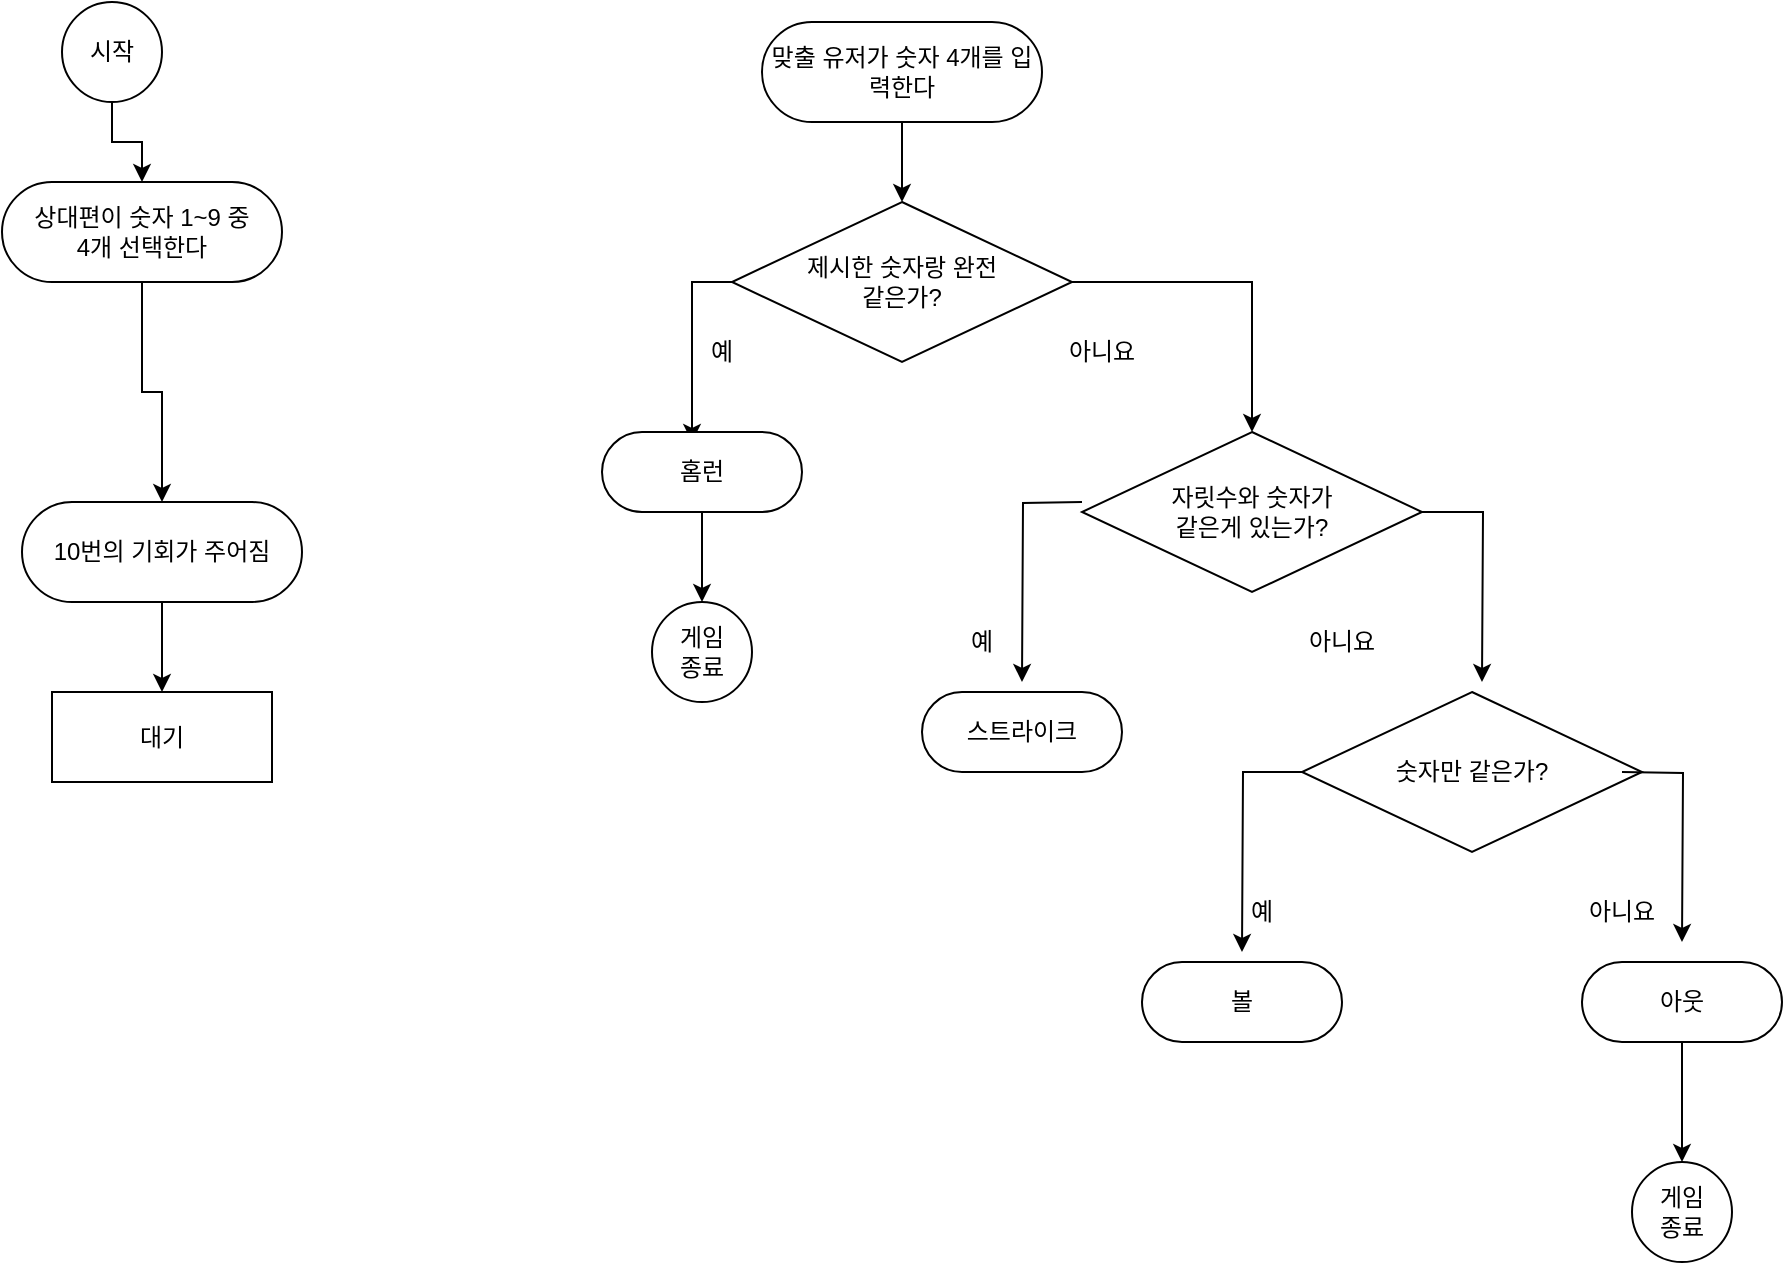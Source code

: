 <mxfile version="15.5.1" type="github">
  <diagram id="C5RBs43oDa-KdzZeNtuy" name="Page-1">
    <mxGraphModel dx="1022" dy="436" grid="1" gridSize="10" guides="1" tooltips="1" connect="1" arrows="1" fold="1" page="1" pageScale="1" pageWidth="980" pageHeight="1390" math="0" shadow="0">
      <root>
        <mxCell id="WIyWlLk6GJQsqaUBKTNV-0" />
        <mxCell id="WIyWlLk6GJQsqaUBKTNV-1" parent="WIyWlLk6GJQsqaUBKTNV-0" />
        <mxCell id="JB18DaB62dUmoK2U4JxH-28" value="" style="edgeStyle=orthogonalEdgeStyle;rounded=0;orthogonalLoop=1;jettySize=auto;html=1;" edge="1" parent="WIyWlLk6GJQsqaUBKTNV-1" source="WIyWlLk6GJQsqaUBKTNV-3" target="JB18DaB62dUmoK2U4JxH-1">
          <mxGeometry relative="1" as="geometry" />
        </mxCell>
        <mxCell id="WIyWlLk6GJQsqaUBKTNV-3" value="상대편이 숫자 1~9 중&lt;br&gt;4개 선택한다" style="rounded=1;whiteSpace=wrap;html=1;fontSize=12;glass=0;strokeWidth=1;shadow=0;arcSize=50;" parent="WIyWlLk6GJQsqaUBKTNV-1" vertex="1">
          <mxGeometry x="70" y="120" width="140" height="50" as="geometry" />
        </mxCell>
        <mxCell id="JB18DaB62dUmoK2U4JxH-27" value="" style="edgeStyle=orthogonalEdgeStyle;rounded=0;orthogonalLoop=1;jettySize=auto;html=1;" edge="1" parent="WIyWlLk6GJQsqaUBKTNV-1" source="JB18DaB62dUmoK2U4JxH-0" target="WIyWlLk6GJQsqaUBKTNV-3">
          <mxGeometry relative="1" as="geometry" />
        </mxCell>
        <mxCell id="JB18DaB62dUmoK2U4JxH-0" value="시작" style="ellipse;whiteSpace=wrap;html=1;aspect=fixed;" vertex="1" parent="WIyWlLk6GJQsqaUBKTNV-1">
          <mxGeometry x="100" y="30" width="50" height="50" as="geometry" />
        </mxCell>
        <mxCell id="JB18DaB62dUmoK2U4JxH-29" value="" style="edgeStyle=orthogonalEdgeStyle;rounded=0;orthogonalLoop=1;jettySize=auto;html=1;" edge="1" parent="WIyWlLk6GJQsqaUBKTNV-1" source="JB18DaB62dUmoK2U4JxH-1" target="JB18DaB62dUmoK2U4JxH-6">
          <mxGeometry relative="1" as="geometry" />
        </mxCell>
        <mxCell id="JB18DaB62dUmoK2U4JxH-1" value="10번의 기회가 주어짐" style="rounded=1;whiteSpace=wrap;html=1;fontSize=12;glass=0;strokeWidth=1;shadow=0;arcSize=50;" vertex="1" parent="WIyWlLk6GJQsqaUBKTNV-1">
          <mxGeometry x="80" y="280" width="140" height="50" as="geometry" />
        </mxCell>
        <mxCell id="JB18DaB62dUmoK2U4JxH-30" value="" style="edgeStyle=orthogonalEdgeStyle;rounded=0;orthogonalLoop=1;jettySize=auto;html=1;" edge="1" parent="WIyWlLk6GJQsqaUBKTNV-1" source="JB18DaB62dUmoK2U4JxH-2" target="JB18DaB62dUmoK2U4JxH-4">
          <mxGeometry relative="1" as="geometry" />
        </mxCell>
        <mxCell id="JB18DaB62dUmoK2U4JxH-2" value="맞출 유저가 숫자 4개를 입력한다" style="rounded=1;whiteSpace=wrap;html=1;fontSize=12;glass=0;strokeWidth=1;shadow=0;arcSize=50;" vertex="1" parent="WIyWlLk6GJQsqaUBKTNV-1">
          <mxGeometry x="450" y="40" width="140" height="50" as="geometry" />
        </mxCell>
        <mxCell id="JB18DaB62dUmoK2U4JxH-33" value="" style="edgeStyle=orthogonalEdgeStyle;rounded=0;orthogonalLoop=1;jettySize=auto;html=1;" edge="1" parent="WIyWlLk6GJQsqaUBKTNV-1" source="JB18DaB62dUmoK2U4JxH-4" target="JB18DaB62dUmoK2U4JxH-32">
          <mxGeometry relative="1" as="geometry" />
        </mxCell>
        <mxCell id="JB18DaB62dUmoK2U4JxH-37" value="" style="edgeStyle=orthogonalEdgeStyle;rounded=0;orthogonalLoop=1;jettySize=auto;html=1;" edge="1" parent="WIyWlLk6GJQsqaUBKTNV-1" source="JB18DaB62dUmoK2U4JxH-4">
          <mxGeometry relative="1" as="geometry">
            <mxPoint x="415" y="250" as="targetPoint" />
          </mxGeometry>
        </mxCell>
        <mxCell id="JB18DaB62dUmoK2U4JxH-4" value="제시한 숫자랑 완전&lt;br&gt;같은가?" style="rhombus;whiteSpace=wrap;html=1;" vertex="1" parent="WIyWlLk6GJQsqaUBKTNV-1">
          <mxGeometry x="435" y="130" width="170" height="80" as="geometry" />
        </mxCell>
        <mxCell id="JB18DaB62dUmoK2U4JxH-6" value="대기" style="rounded=0;whiteSpace=wrap;html=1;" vertex="1" parent="WIyWlLk6GJQsqaUBKTNV-1">
          <mxGeometry x="95" y="375" width="110" height="45" as="geometry" />
        </mxCell>
        <mxCell id="JB18DaB62dUmoK2U4JxH-7" value="예" style="text;html=1;strokeColor=none;fillColor=none;align=center;verticalAlign=middle;whiteSpace=wrap;rounded=0;" vertex="1" parent="WIyWlLk6GJQsqaUBKTNV-1">
          <mxGeometry x="400" y="190" width="60" height="30" as="geometry" />
        </mxCell>
        <mxCell id="JB18DaB62dUmoK2U4JxH-8" value="아니요" style="text;html=1;strokeColor=none;fillColor=none;align=center;verticalAlign=middle;whiteSpace=wrap;rounded=0;" vertex="1" parent="WIyWlLk6GJQsqaUBKTNV-1">
          <mxGeometry x="590" y="190" width="60" height="30" as="geometry" />
        </mxCell>
        <mxCell id="JB18DaB62dUmoK2U4JxH-11" value="게임&lt;br&gt;종료" style="ellipse;whiteSpace=wrap;html=1;aspect=fixed;" vertex="1" parent="WIyWlLk6GJQsqaUBKTNV-1">
          <mxGeometry x="395" y="330" width="50" height="50" as="geometry" />
        </mxCell>
        <mxCell id="JB18DaB62dUmoK2U4JxH-38" value="" style="edgeStyle=orthogonalEdgeStyle;rounded=0;orthogonalLoop=1;jettySize=auto;html=1;" edge="1" parent="WIyWlLk6GJQsqaUBKTNV-1" source="JB18DaB62dUmoK2U4JxH-14" target="JB18DaB62dUmoK2U4JxH-11">
          <mxGeometry relative="1" as="geometry" />
        </mxCell>
        <mxCell id="JB18DaB62dUmoK2U4JxH-14" value="홈런" style="rounded=1;whiteSpace=wrap;html=1;fontSize=12;glass=0;strokeWidth=1;shadow=0;arcSize=50;" vertex="1" parent="WIyWlLk6GJQsqaUBKTNV-1">
          <mxGeometry x="370" y="245" width="100" height="40" as="geometry" />
        </mxCell>
        <mxCell id="JB18DaB62dUmoK2U4JxH-17" value="게임&lt;br&gt;종료" style="ellipse;whiteSpace=wrap;html=1;aspect=fixed;" vertex="1" parent="WIyWlLk6GJQsqaUBKTNV-1">
          <mxGeometry x="885" y="610" width="50" height="50" as="geometry" />
        </mxCell>
        <mxCell id="JB18DaB62dUmoK2U4JxH-44" value="" style="edgeStyle=orthogonalEdgeStyle;rounded=0;orthogonalLoop=1;jettySize=auto;html=1;" edge="1" parent="WIyWlLk6GJQsqaUBKTNV-1" source="JB18DaB62dUmoK2U4JxH-18" target="JB18DaB62dUmoK2U4JxH-17">
          <mxGeometry relative="1" as="geometry" />
        </mxCell>
        <mxCell id="JB18DaB62dUmoK2U4JxH-18" value="아웃" style="rounded=1;whiteSpace=wrap;html=1;fontSize=12;glass=0;strokeWidth=1;shadow=0;arcSize=50;" vertex="1" parent="WIyWlLk6GJQsqaUBKTNV-1">
          <mxGeometry x="860" y="510" width="100" height="40" as="geometry" />
        </mxCell>
        <mxCell id="JB18DaB62dUmoK2U4JxH-20" value="예" style="text;html=1;strokeColor=none;fillColor=none;align=center;verticalAlign=middle;whiteSpace=wrap;rounded=0;" vertex="1" parent="WIyWlLk6GJQsqaUBKTNV-1">
          <mxGeometry x="530" y="335" width="60" height="30" as="geometry" />
        </mxCell>
        <mxCell id="JB18DaB62dUmoK2U4JxH-21" value="아니요" style="text;html=1;strokeColor=none;fillColor=none;align=center;verticalAlign=middle;whiteSpace=wrap;rounded=0;" vertex="1" parent="WIyWlLk6GJQsqaUBKTNV-1">
          <mxGeometry x="710" y="335" width="60" height="30" as="geometry" />
        </mxCell>
        <mxCell id="JB18DaB62dUmoK2U4JxH-22" value="숫자만 같은가?" style="rhombus;whiteSpace=wrap;html=1;" vertex="1" parent="WIyWlLk6GJQsqaUBKTNV-1">
          <mxGeometry x="720" y="375" width="170" height="80" as="geometry" />
        </mxCell>
        <mxCell id="JB18DaB62dUmoK2U4JxH-23" value="예" style="text;html=1;strokeColor=none;fillColor=none;align=center;verticalAlign=middle;whiteSpace=wrap;rounded=0;" vertex="1" parent="WIyWlLk6GJQsqaUBKTNV-1">
          <mxGeometry x="670" y="470" width="60" height="30" as="geometry" />
        </mxCell>
        <mxCell id="JB18DaB62dUmoK2U4JxH-25" value="볼" style="rounded=1;whiteSpace=wrap;html=1;fontSize=12;glass=0;strokeWidth=1;shadow=0;arcSize=50;" vertex="1" parent="WIyWlLk6GJQsqaUBKTNV-1">
          <mxGeometry x="640" y="510" width="100" height="40" as="geometry" />
        </mxCell>
        <mxCell id="JB18DaB62dUmoK2U4JxH-26" value="아니요" style="text;html=1;strokeColor=none;fillColor=none;align=center;verticalAlign=middle;whiteSpace=wrap;rounded=0;" vertex="1" parent="WIyWlLk6GJQsqaUBKTNV-1">
          <mxGeometry x="850" y="470" width="60" height="30" as="geometry" />
        </mxCell>
        <mxCell id="JB18DaB62dUmoK2U4JxH-41" value="" style="edgeStyle=orthogonalEdgeStyle;rounded=0;orthogonalLoop=1;jettySize=auto;html=1;" edge="1" parent="WIyWlLk6GJQsqaUBKTNV-1" source="JB18DaB62dUmoK2U4JxH-32">
          <mxGeometry relative="1" as="geometry">
            <mxPoint x="810" y="370" as="targetPoint" />
          </mxGeometry>
        </mxCell>
        <mxCell id="JB18DaB62dUmoK2U4JxH-32" value="자릿수와 숫자가&lt;br&gt;같은게 있는가?" style="rhombus;whiteSpace=wrap;html=1;" vertex="1" parent="WIyWlLk6GJQsqaUBKTNV-1">
          <mxGeometry x="610" y="245" width="170" height="80" as="geometry" />
        </mxCell>
        <mxCell id="JB18DaB62dUmoK2U4JxH-39" value="스트라이크" style="rounded=1;whiteSpace=wrap;html=1;fontSize=12;glass=0;strokeWidth=1;shadow=0;arcSize=50;" vertex="1" parent="WIyWlLk6GJQsqaUBKTNV-1">
          <mxGeometry x="530" y="375" width="100" height="40" as="geometry" />
        </mxCell>
        <mxCell id="JB18DaB62dUmoK2U4JxH-43" value="" style="edgeStyle=orthogonalEdgeStyle;rounded=0;orthogonalLoop=1;jettySize=auto;html=1;" edge="1" parent="WIyWlLk6GJQsqaUBKTNV-1">
          <mxGeometry relative="1" as="geometry">
            <mxPoint x="880" y="415" as="sourcePoint" />
            <mxPoint x="910" y="500" as="targetPoint" />
          </mxGeometry>
        </mxCell>
        <mxCell id="JB18DaB62dUmoK2U4JxH-45" value="" style="edgeStyle=orthogonalEdgeStyle;rounded=0;orthogonalLoop=1;jettySize=auto;html=1;exitX=0;exitY=0.5;exitDx=0;exitDy=0;" edge="1" parent="WIyWlLk6GJQsqaUBKTNV-1" source="JB18DaB62dUmoK2U4JxH-22">
          <mxGeometry relative="1" as="geometry">
            <mxPoint x="660" y="420" as="sourcePoint" />
            <mxPoint x="690" y="505" as="targetPoint" />
          </mxGeometry>
        </mxCell>
        <mxCell id="JB18DaB62dUmoK2U4JxH-46" value="" style="edgeStyle=orthogonalEdgeStyle;rounded=0;orthogonalLoop=1;jettySize=auto;html=1;exitX=0;exitY=0.5;exitDx=0;exitDy=0;" edge="1" parent="WIyWlLk6GJQsqaUBKTNV-1">
          <mxGeometry relative="1" as="geometry">
            <mxPoint x="610" y="280" as="sourcePoint" />
            <mxPoint x="580" y="370" as="targetPoint" />
          </mxGeometry>
        </mxCell>
      </root>
    </mxGraphModel>
  </diagram>
</mxfile>
